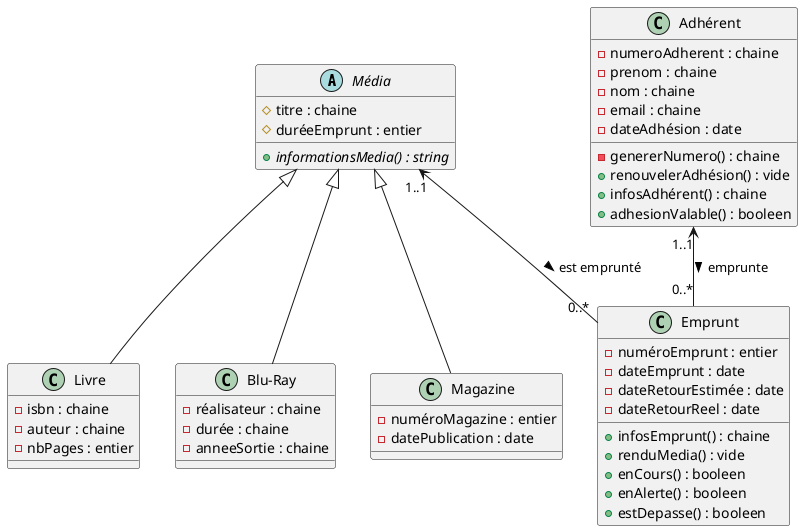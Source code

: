 @startuml

abstract class "Média" as M{
    # titre : chaine
    # duréeEmprunt : entier
    + {abstract} informationsMedia() : string
}

class "Livre" as L{
    - isbn : chaine
    - auteur : chaine
    - nbPages : entier
}

class "Blu-Ray" as BR{
    - réalisateur : chaine
    - durée : chaine
    - anneeSortie : chaine
}

class "Magazine" as Ma{
    - numéroMagazine : entier
    - datePublication : date
}

class "Adhérent" as A{
    - numeroAdherent : chaine
    - prenom : chaine
    - nom : chaine
    - email : chaine
    - dateAdhésion : date
    - genererNumero() : chaine
    + renouvelerAdhésion() : vide
    + infosAdhérent() : chaine
    + adhesionValable() : booleen
}

class "Emprunt" as E{
    - numéroEmprunt : entier
    - dateEmprunt : date
    - dateRetourEstimée : date
    - dateRetourReel : date
    + infosEmprunt() : chaine
    + renduMedia() : vide
    + enCours() : booleen
    + enAlerte() : booleen
    + estDepasse() : booleen
}

M <|-- L
M <|-- BR
M <|-- Ma
M "1..1" <-- "              0..*"E : est emprunté >
A "1..1" <-- "0..*"E : emprunte >


@enduml